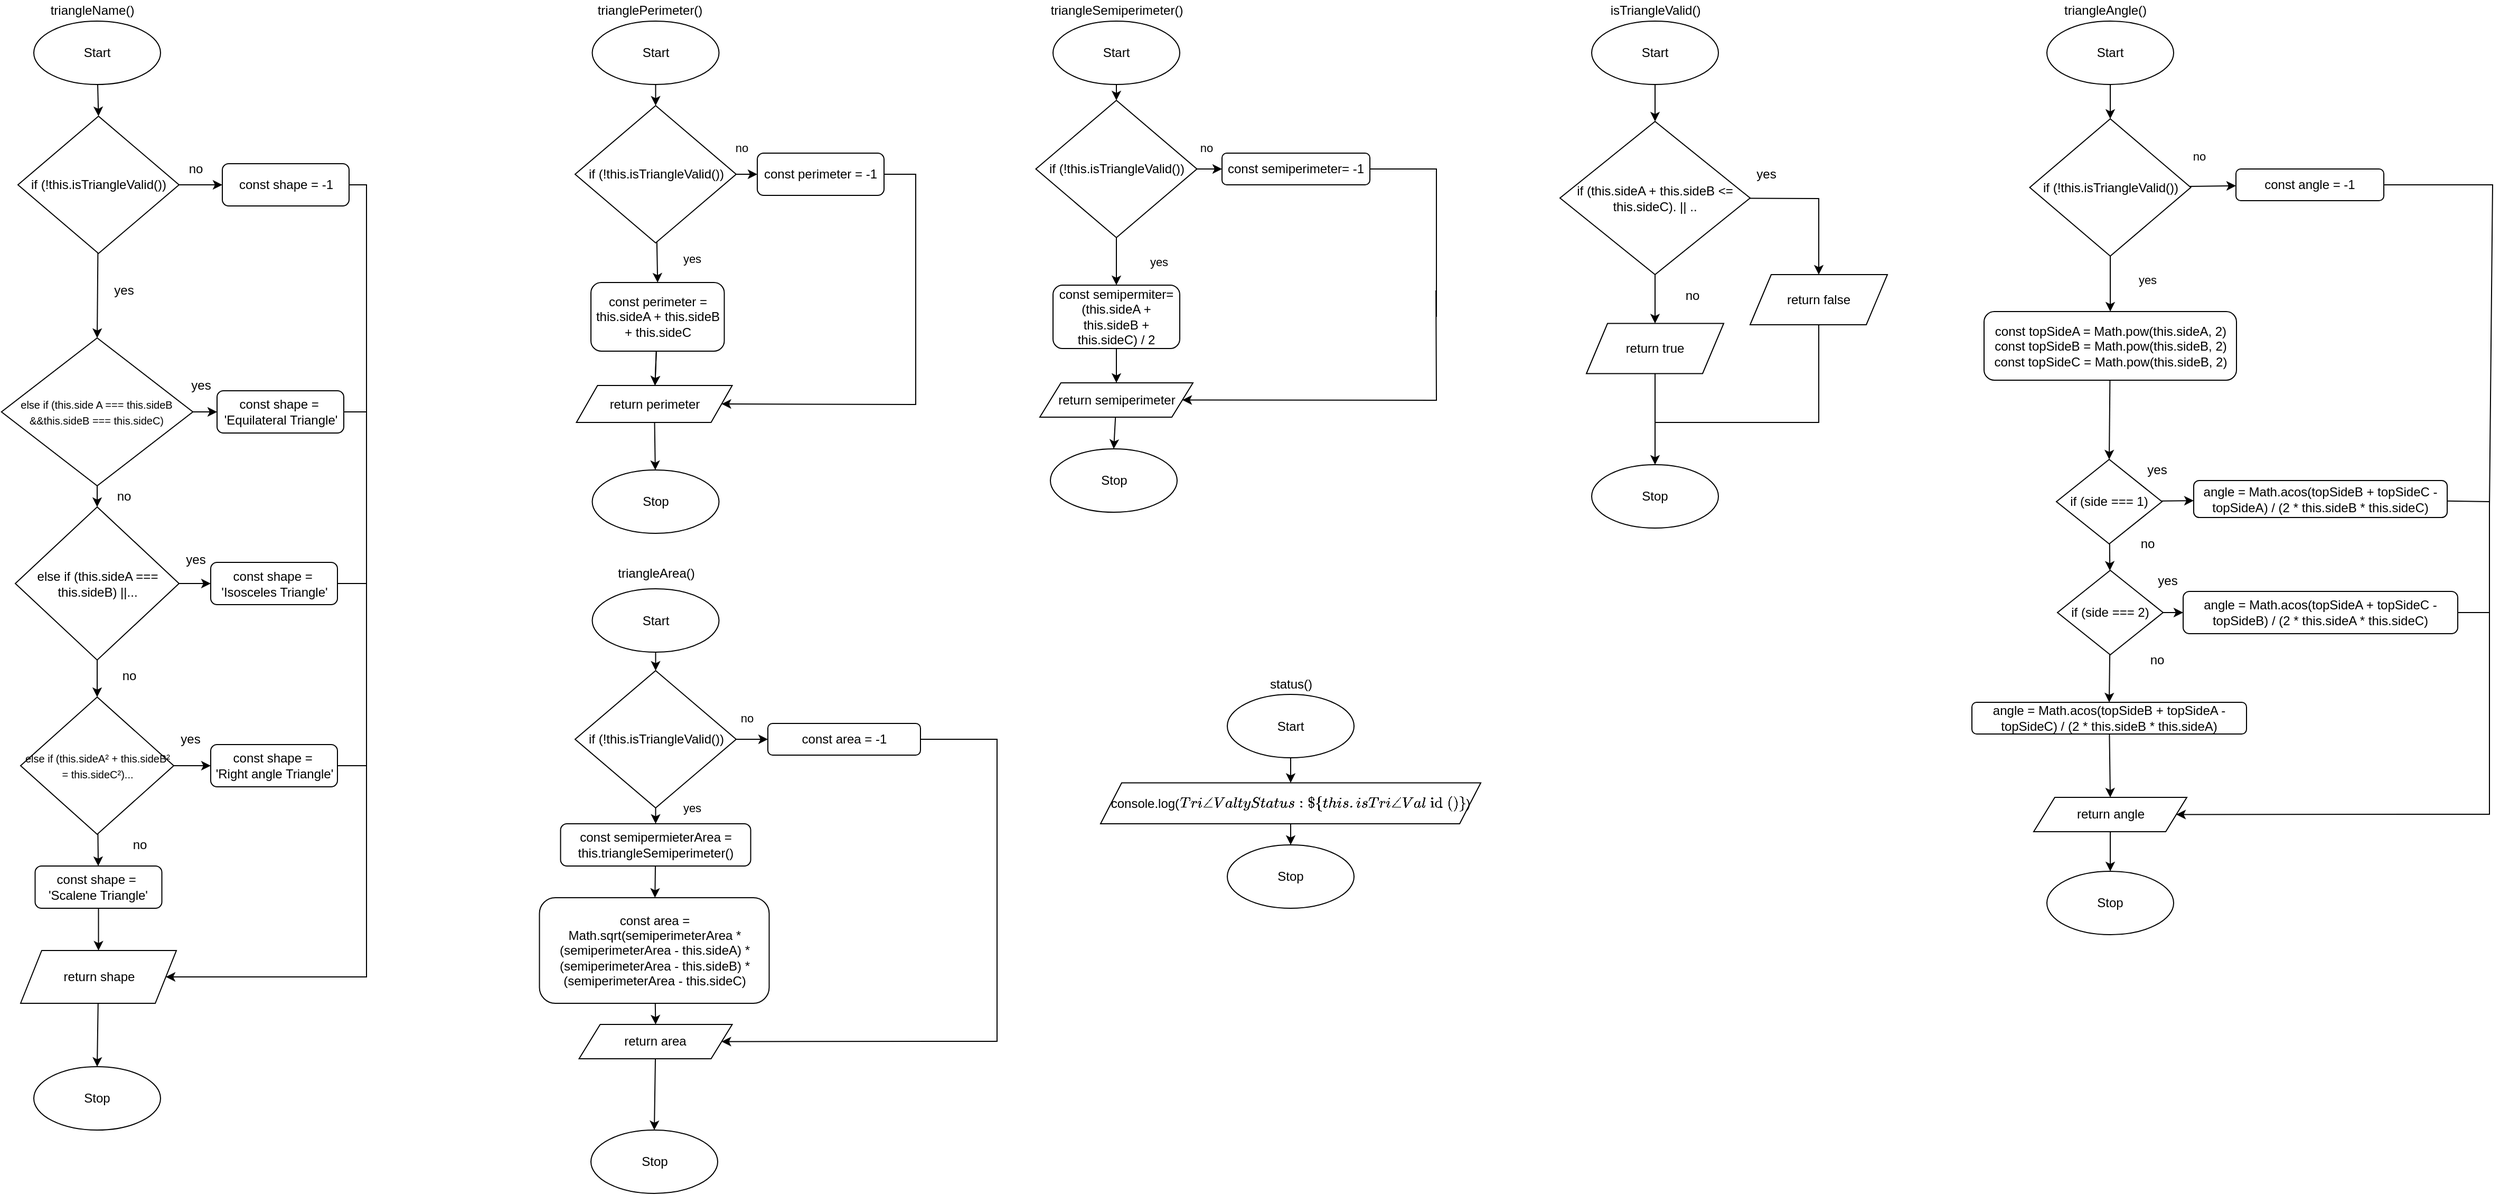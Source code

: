<mxfile>
    <diagram id="bVoswQC8T6PlKmy4Bn8u" name="Page-1">
        <mxGraphModel dx="1074" dy="1918" grid="1" gridSize="10" guides="1" tooltips="1" connect="1" arrows="1" fold="1" page="1" pageScale="1" pageWidth="827" pageHeight="1169" math="0" shadow="0">
            <root>
                <mxCell id="0"/>
                <mxCell id="1" parent="0"/>
                <mxCell id="290" style="edgeStyle=none;html=1;entryX=0.5;entryY=0;entryDx=0;entryDy=0;" parent="1" source="3" target="289" edge="1">
                    <mxGeometry relative="1" as="geometry"/>
                </mxCell>
                <mxCell id="3" value="Start" style="ellipse;whiteSpace=wrap;html=1;" parent="1" vertex="1">
                    <mxGeometry x="105" y="-80" width="120" height="60" as="geometry"/>
                </mxCell>
                <mxCell id="4" value="Stop" style="ellipse;whiteSpace=wrap;html=1;" parent="1" vertex="1">
                    <mxGeometry x="105" y="910" width="120" height="60" as="geometry"/>
                </mxCell>
                <mxCell id="127" value="triangleName()" style="text;html=1;align=center;verticalAlign=middle;resizable=0;points=[];autosize=1;strokeColor=none;fillColor=none;" parent="1" vertex="1">
                    <mxGeometry x="115" y="-100" width="90" height="20" as="geometry"/>
                </mxCell>
                <mxCell id="128" value="trianglePerimeter()" style="text;html=1;align=center;verticalAlign=middle;resizable=0;points=[];autosize=1;strokeColor=none;fillColor=none;" parent="1" vertex="1">
                    <mxGeometry x="632.5" y="-100" width="110" height="20" as="geometry"/>
                </mxCell>
                <mxCell id="129" value="triangleSemiperimeter()" style="text;html=1;align=center;verticalAlign=middle;resizable=0;points=[];autosize=1;strokeColor=none;fillColor=none;" parent="1" vertex="1">
                    <mxGeometry x="1060" y="-100" width="140" height="20" as="geometry"/>
                </mxCell>
                <mxCell id="130" value="triangleAngle()" style="text;html=1;align=center;verticalAlign=middle;resizable=0;points=[];autosize=1;strokeColor=none;fillColor=none;" parent="1" vertex="1">
                    <mxGeometry x="2021" y="-100" width="90" height="20" as="geometry"/>
                </mxCell>
                <mxCell id="133" value="status()" style="text;html=1;align=center;verticalAlign=middle;resizable=0;points=[];autosize=1;strokeColor=none;fillColor=none;" parent="1" vertex="1">
                    <mxGeometry x="1265" y="537.5" width="60" height="20" as="geometry"/>
                </mxCell>
                <mxCell id="140" value="" style="edgeStyle=none;html=1;" parent="1" source="134" target="136" edge="1">
                    <mxGeometry relative="1" as="geometry"/>
                </mxCell>
                <mxCell id="301" value="" style="edgeStyle=none;rounded=0;html=1;endArrow=classic;endFill=1;" parent="1" source="134" target="299" edge="1">
                    <mxGeometry relative="1" as="geometry"/>
                </mxCell>
                <mxCell id="134" value="&lt;font style=&quot;font-size: 10px&quot;&gt;else if (this.side A === this.sideB &amp;amp;&amp;amp;this.sideB === this.sideC)&lt;/font&gt;" style="rhombus;whiteSpace=wrap;html=1;" parent="1" vertex="1">
                    <mxGeometry x="74.38" y="220" width="181.25" height="140" as="geometry"/>
                </mxCell>
                <mxCell id="139" value="" style="edgeStyle=none;html=1;" parent="1" source="136" target="138" edge="1">
                    <mxGeometry relative="1" as="geometry"/>
                </mxCell>
                <mxCell id="304" style="edgeStyle=none;rounded=0;html=1;entryX=0;entryY=0.5;entryDx=0;entryDy=0;endArrow=classic;endFill=1;" parent="1" source="136" target="302" edge="1">
                    <mxGeometry relative="1" as="geometry"/>
                </mxCell>
                <mxCell id="136" value="else if (this.sideA === this.sideB) ||..." style="rhombus;whiteSpace=wrap;html=1;" parent="1" vertex="1">
                    <mxGeometry x="87.5" y="380" width="155" height="145" as="geometry"/>
                </mxCell>
                <mxCell id="312" style="edgeStyle=none;rounded=0;html=1;entryX=0;entryY=0.5;entryDx=0;entryDy=0;fontSize=11;endArrow=classic;endFill=1;" parent="1" source="138" target="310" edge="1">
                    <mxGeometry relative="1" as="geometry"/>
                </mxCell>
                <mxCell id="314" value="" style="edgeStyle=none;rounded=0;html=1;fontSize=11;endArrow=classic;endFill=1;" parent="1" source="138" target="313" edge="1">
                    <mxGeometry relative="1" as="geometry"/>
                </mxCell>
                <mxCell id="138" value="&lt;span&gt;&lt;font style=&quot;font-size: 10px&quot;&gt;else if (this.sideA² + this.sideB² = this.sideC²)...&lt;/font&gt;&lt;/span&gt;" style="rhombus;whiteSpace=wrap;html=1;" parent="1" vertex="1">
                    <mxGeometry x="92.5" y="560" width="145" height="130" as="geometry"/>
                </mxCell>
                <mxCell id="142" value="no" style="text;html=1;align=center;verticalAlign=middle;resizable=0;points=[];autosize=1;strokeColor=none;fillColor=none;" parent="1" vertex="1">
                    <mxGeometry x="175" y="360" width="30" height="20" as="geometry"/>
                </mxCell>
                <mxCell id="143" value="no" style="text;html=1;align=center;verticalAlign=middle;resizable=0;points=[];autosize=1;strokeColor=none;fillColor=none;" parent="1" vertex="1">
                    <mxGeometry x="180" y="530" width="30" height="20" as="geometry"/>
                </mxCell>
                <mxCell id="144" value="no" style="text;html=1;align=center;verticalAlign=middle;resizable=0;points=[];autosize=1;strokeColor=none;fillColor=none;" parent="1" vertex="1">
                    <mxGeometry x="190" y="690" width="30" height="20" as="geometry"/>
                </mxCell>
                <mxCell id="151" style="edgeStyle=none;html=1;entryX=0.5;entryY=0;entryDx=0;entryDy=0;" parent="1" source="146" target="4" edge="1">
                    <mxGeometry relative="1" as="geometry"/>
                </mxCell>
                <mxCell id="146" value="return shape" style="shape=parallelogram;perimeter=parallelogramPerimeter;whiteSpace=wrap;html=1;fixedSize=1;" parent="1" vertex="1">
                    <mxGeometry x="92.5" y="800" width="147.5" height="50" as="geometry"/>
                </mxCell>
                <mxCell id="152" value="yes" style="text;html=1;align=center;verticalAlign=middle;resizable=0;points=[];autosize=1;strokeColor=none;fillColor=none;" parent="1" vertex="1">
                    <mxGeometry x="247.5" y="255" width="30" height="20" as="geometry"/>
                </mxCell>
                <mxCell id="153" value="yes" style="text;html=1;align=center;verticalAlign=middle;resizable=0;points=[];autosize=1;strokeColor=none;fillColor=none;" parent="1" vertex="1">
                    <mxGeometry x="242.5" y="420" width="30" height="20" as="geometry"/>
                </mxCell>
                <mxCell id="154" value="yes" style="text;html=1;align=center;verticalAlign=middle;resizable=0;points=[];autosize=1;strokeColor=none;fillColor=none;" parent="1" vertex="1">
                    <mxGeometry x="237.5" y="590" width="30" height="20" as="geometry"/>
                </mxCell>
                <mxCell id="319" value="" style="edgeStyle=none;rounded=0;html=1;fontSize=11;endArrow=classic;endFill=1;" parent="1" source="167" target="318" edge="1">
                    <mxGeometry relative="1" as="geometry"/>
                </mxCell>
                <mxCell id="167" value="Start" style="ellipse;whiteSpace=wrap;html=1;" parent="1" vertex="1">
                    <mxGeometry x="633.75" y="-80" width="120" height="60" as="geometry"/>
                </mxCell>
                <mxCell id="168" value="Stop" style="ellipse;whiteSpace=wrap;html=1;" parent="1" vertex="1">
                    <mxGeometry x="633.75" y="345" width="120" height="60" as="geometry"/>
                </mxCell>
                <mxCell id="331" style="edgeStyle=none;rounded=0;html=1;entryX=0.5;entryY=0;entryDx=0;entryDy=0;fontSize=11;endArrow=classic;endFill=1;" parent="1" source="178" target="330" edge="1">
                    <mxGeometry relative="1" as="geometry"/>
                </mxCell>
                <mxCell id="178" value="Start" style="ellipse;whiteSpace=wrap;html=1;" parent="1" vertex="1">
                    <mxGeometry x="1070" y="-80" width="120" height="60" as="geometry"/>
                </mxCell>
                <mxCell id="248" value="" style="edgeStyle=none;html=1;" parent="1" source="179" target="247" edge="1">
                    <mxGeometry relative="1" as="geometry"/>
                </mxCell>
                <mxCell id="323" value="" style="edgeStyle=none;rounded=0;html=1;fontSize=11;endArrow=classic;endFill=1;" parent="1" source="179" target="247" edge="1">
                    <mxGeometry relative="1" as="geometry"/>
                </mxCell>
                <mxCell id="179" value="const perimeter = this.sideA + this.sideB + this.sideC" style="rounded=1;whiteSpace=wrap;html=1;" parent="1" vertex="1">
                    <mxGeometry x="632.5" y="167.5" width="126.25" height="65" as="geometry"/>
                </mxCell>
                <mxCell id="251" style="edgeStyle=none;html=1;entryX=0.5;entryY=0;entryDx=0;entryDy=0;" parent="1" source="181" target="250" edge="1">
                    <mxGeometry relative="1" as="geometry"/>
                </mxCell>
                <mxCell id="181" value="const semipermiter= (this.sideA + this.sideB + this.sideC) / 2" style="rounded=1;whiteSpace=wrap;html=1;" parent="1" vertex="1">
                    <mxGeometry x="1070" y="170" width="120" height="60" as="geometry"/>
                </mxCell>
                <mxCell id="188" value="Stop" style="ellipse;whiteSpace=wrap;html=1;" parent="1" vertex="1">
                    <mxGeometry x="1067.5" y="325" width="120" height="60" as="geometry"/>
                </mxCell>
                <mxCell id="190" value="triangleArea()" style="text;html=1;align=center;verticalAlign=middle;resizable=0;points=[];autosize=1;strokeColor=none;fillColor=none;" parent="1" vertex="1">
                    <mxGeometry x="648.75" y="432.5" width="90" height="20" as="geometry"/>
                </mxCell>
                <mxCell id="343" style="edgeStyle=none;rounded=0;html=1;entryX=0.5;entryY=0;entryDx=0;entryDy=0;fontSize=11;endArrow=classic;endFill=1;" parent="1" source="192" target="342" edge="1">
                    <mxGeometry relative="1" as="geometry"/>
                </mxCell>
                <mxCell id="192" value="Start" style="ellipse;whiteSpace=wrap;html=1;" parent="1" vertex="1">
                    <mxGeometry x="633.75" y="457.5" width="120" height="60" as="geometry"/>
                </mxCell>
                <mxCell id="193" style="edgeStyle=none;rounded=0;html=1;entryX=0.5;entryY=0;entryDx=0;entryDy=0;endArrow=classic;endFill=1;startArrow=none;" parent="1" source="253" target="195" edge="1">
                    <mxGeometry relative="1" as="geometry"/>
                </mxCell>
                <mxCell id="256" style="edgeStyle=none;html=1;entryX=0.5;entryY=0;entryDx=0;entryDy=0;" parent="1" source="194" target="253" edge="1">
                    <mxGeometry relative="1" as="geometry"/>
                </mxCell>
                <mxCell id="194" value="const area = Math.sqrt(semiperimeterArea *(semiperimeterArea - this.sideA) * (semiperimeterArea - this.sideB) * (semiperimeterArea - this.sideC)" style="rounded=1;whiteSpace=wrap;html=1;" parent="1" vertex="1">
                    <mxGeometry x="583.75" y="750" width="217.5" height="100" as="geometry"/>
                </mxCell>
                <mxCell id="195" value="Stop" style="ellipse;whiteSpace=wrap;html=1;" parent="1" vertex="1">
                    <mxGeometry x="632.5" y="970" width="120" height="60" as="geometry"/>
                </mxCell>
                <mxCell id="258" style="edgeStyle=none;html=1;entryX=0.5;entryY=0;entryDx=0;entryDy=0;" parent="1" source="196" target="257" edge="1">
                    <mxGeometry relative="1" as="geometry"/>
                </mxCell>
                <mxCell id="196" value="const topSideA = Math.pow(this.sideA, 2)&lt;br&gt;const topSideB = Math.pow(this.sideB, 2)&lt;br&gt;const topSideC = Math.pow(this.sideB, 2)" style="rounded=1;whiteSpace=wrap;html=1;" parent="1" vertex="1">
                    <mxGeometry x="1951.5" y="195" width="239" height="65" as="geometry"/>
                </mxCell>
                <mxCell id="358" style="edgeStyle=none;rounded=0;html=1;entryX=0.5;entryY=0;entryDx=0;entryDy=0;fontSize=11;endArrow=classic;endFill=1;" parent="1" source="198" target="357" edge="1">
                    <mxGeometry relative="1" as="geometry"/>
                </mxCell>
                <mxCell id="198" value="Start" style="ellipse;whiteSpace=wrap;html=1;" parent="1" vertex="1">
                    <mxGeometry x="2011" y="-80" width="120" height="60" as="geometry"/>
                </mxCell>
                <mxCell id="200" value="Stop" style="ellipse;whiteSpace=wrap;html=1;" parent="1" vertex="1">
                    <mxGeometry x="2011" y="725" width="120" height="60" as="geometry"/>
                </mxCell>
                <mxCell id="286" style="edgeStyle=none;html=1;entryX=0.5;entryY=0;entryDx=0;entryDy=0;" parent="1" source="207" target="281" edge="1">
                    <mxGeometry relative="1" as="geometry"/>
                </mxCell>
                <mxCell id="207" value="angle = Math.acos(topSideB + topSideA - topSideC) / (2 * this.sideB * this.sideA)" style="rounded=1;whiteSpace=wrap;html=1;" parent="1" vertex="1">
                    <mxGeometry x="1940" y="565" width="260" height="30" as="geometry"/>
                </mxCell>
                <mxCell id="222" style="edgeStyle=none;rounded=0;html=1;entryX=0.5;entryY=0;entryDx=0;entryDy=0;fontFamily=Helvetica;fontSize=12;endArrow=classic;endFill=1;" parent="1" source="213" target="221" edge="1">
                    <mxGeometry relative="1" as="geometry"/>
                </mxCell>
                <mxCell id="213" value="Start" style="ellipse;whiteSpace=wrap;html=1;" parent="1" vertex="1">
                    <mxGeometry x="1235" y="557.5" width="120" height="60" as="geometry"/>
                </mxCell>
                <mxCell id="216" value="Stop" style="ellipse;whiteSpace=wrap;html=1;" parent="1" vertex="1">
                    <mxGeometry x="1235" y="700" width="120" height="60" as="geometry"/>
                </mxCell>
                <mxCell id="224" style="edgeStyle=none;rounded=0;html=1;entryX=0.5;entryY=0;entryDx=0;entryDy=0;fontFamily=Helvetica;fontSize=12;endArrow=classic;endFill=1;" parent="1" source="221" target="216" edge="1">
                    <mxGeometry relative="1" as="geometry"/>
                </mxCell>
                <mxCell id="221" value="console.log(`Triangle Validity Status: ${this.isTriangleValid()}`)&lt;br&gt;" style="shape=parallelogram;perimeter=parallelogramPerimeter;whiteSpace=wrap;html=1;fixedSize=1;fontFamily=Helvetica;fontSize=12;" parent="1" vertex="1">
                    <mxGeometry x="1115" y="641.25" width="360" height="38.75" as="geometry"/>
                </mxCell>
                <mxCell id="226" value="isTriangleValid()" style="text;html=1;align=center;verticalAlign=middle;resizable=0;points=[];autosize=1;strokeColor=none;fillColor=none;" parent="1" vertex="1">
                    <mxGeometry x="1590" y="-100" width="100" height="20" as="geometry"/>
                </mxCell>
                <mxCell id="233" style="edgeStyle=none;html=1;entryX=0.5;entryY=0;entryDx=0;entryDy=0;" parent="1" source="228" target="232" edge="1">
                    <mxGeometry relative="1" as="geometry"/>
                </mxCell>
                <mxCell id="228" value="Start" style="ellipse;whiteSpace=wrap;html=1;" parent="1" vertex="1">
                    <mxGeometry x="1580" y="-80" width="120" height="60" as="geometry"/>
                </mxCell>
                <mxCell id="229" value="Stop" style="ellipse;whiteSpace=wrap;html=1;" parent="1" vertex="1">
                    <mxGeometry x="1580" y="340" width="120" height="60" as="geometry"/>
                </mxCell>
                <mxCell id="236" style="edgeStyle=none;html=1;entryX=0.5;entryY=0;entryDx=0;entryDy=0;rounded=0;" parent="1" source="232" target="239" edge="1">
                    <mxGeometry relative="1" as="geometry">
                        <mxPoint x="1875" y="147.5" as="targetPoint"/>
                        <Array as="points">
                            <mxPoint x="1795" y="88"/>
                        </Array>
                    </mxGeometry>
                </mxCell>
                <mxCell id="242" style="edgeStyle=none;rounded=0;html=1;entryX=0.5;entryY=0;entryDx=0;entryDy=0;endArrow=classic;endFill=1;" parent="1" source="232" target="241" edge="1">
                    <mxGeometry relative="1" as="geometry"/>
                </mxCell>
                <mxCell id="232" value="if (this.sideA + this.sideB &amp;lt;= this.sideC). || .." style="rhombus;whiteSpace=wrap;html=1;" parent="1" vertex="1">
                    <mxGeometry x="1550" y="15" width="180" height="145" as="geometry"/>
                </mxCell>
                <mxCell id="240" style="edgeStyle=none;rounded=0;html=1;endArrow=none;endFill=0;exitX=0.5;exitY=1;exitDx=0;exitDy=0;" parent="1" source="239" edge="1">
                    <mxGeometry relative="1" as="geometry">
                        <mxPoint x="1640" y="300" as="targetPoint"/>
                        <mxPoint x="1879" y="207.5" as="sourcePoint"/>
                        <Array as="points">
                            <mxPoint x="1795" y="300"/>
                        </Array>
                    </mxGeometry>
                </mxCell>
                <mxCell id="239" value="return false" style="shape=parallelogram;perimeter=parallelogramPerimeter;whiteSpace=wrap;html=1;fixedSize=1;fontFamily=Helvetica;fontSize=12;" parent="1" vertex="1">
                    <mxGeometry x="1730" y="160" width="130" height="47.5" as="geometry"/>
                </mxCell>
                <mxCell id="244" style="edgeStyle=none;rounded=0;html=1;entryX=0.5;entryY=0;entryDx=0;entryDy=0;endArrow=classic;endFill=1;" parent="1" source="241" target="229" edge="1">
                    <mxGeometry relative="1" as="geometry"/>
                </mxCell>
                <mxCell id="241" value="return true" style="shape=parallelogram;perimeter=parallelogramPerimeter;whiteSpace=wrap;html=1;fixedSize=1;fontFamily=Helvetica;fontSize=12;" parent="1" vertex="1">
                    <mxGeometry x="1575" y="206.25" width="130" height="47.5" as="geometry"/>
                </mxCell>
                <mxCell id="245" value="yes" style="text;html=1;align=center;verticalAlign=middle;resizable=0;points=[];autosize=1;strokeColor=none;fillColor=none;" parent="1" vertex="1">
                    <mxGeometry x="1730" y="55" width="30" height="20" as="geometry"/>
                </mxCell>
                <mxCell id="246" value="no" style="text;html=1;align=center;verticalAlign=middle;resizable=0;points=[];autosize=1;strokeColor=none;fillColor=none;" parent="1" vertex="1">
                    <mxGeometry x="1660" y="170" width="30" height="20" as="geometry"/>
                </mxCell>
                <mxCell id="249" value="" style="edgeStyle=none;html=1;" parent="1" source="247" target="168" edge="1">
                    <mxGeometry relative="1" as="geometry"/>
                </mxCell>
                <mxCell id="247" value="return perimeter" style="shape=parallelogram;perimeter=parallelogramPerimeter;whiteSpace=wrap;html=1;fixedSize=1;" parent="1" vertex="1">
                    <mxGeometry x="618.75" y="265" width="147.5" height="35" as="geometry"/>
                </mxCell>
                <mxCell id="252" style="edgeStyle=none;html=1;entryX=0.5;entryY=0;entryDx=0;entryDy=0;" parent="1" source="250" target="188" edge="1">
                    <mxGeometry relative="1" as="geometry"/>
                </mxCell>
                <mxCell id="250" value="return semiperimeter" style="shape=parallelogram;perimeter=parallelogramPerimeter;whiteSpace=wrap;html=1;fixedSize=1;" parent="1" vertex="1">
                    <mxGeometry x="1057.5" y="262.5" width="145" height="32.5" as="geometry"/>
                </mxCell>
                <mxCell id="253" value="return area" style="shape=parallelogram;perimeter=parallelogramPerimeter;whiteSpace=wrap;html=1;fixedSize=1;" parent="1" vertex="1">
                    <mxGeometry x="621.25" y="870" width="145" height="32.5" as="geometry"/>
                </mxCell>
                <mxCell id="267" value="" style="edgeStyle=none;rounded=0;html=1;endArrow=classic;endFill=1;" parent="1" source="257" target="266" edge="1">
                    <mxGeometry relative="1" as="geometry"/>
                </mxCell>
                <mxCell id="269" value="" style="edgeStyle=none;rounded=0;html=1;endArrow=classic;endFill=1;" parent="1" source="257" target="261" edge="1">
                    <mxGeometry relative="1" as="geometry"/>
                </mxCell>
                <mxCell id="257" value="if (side === 1)" style="rhombus;whiteSpace=wrap;html=1;" parent="1" vertex="1">
                    <mxGeometry x="2020" y="335" width="100" height="80" as="geometry"/>
                </mxCell>
                <mxCell id="276" style="edgeStyle=none;rounded=0;html=1;endArrow=none;endFill=0;" parent="1" source="261" edge="1">
                    <mxGeometry relative="1" as="geometry">
                        <mxPoint x="2430" y="485" as="targetPoint"/>
                        <Array as="points">
                            <mxPoint x="2430" y="375"/>
                        </Array>
                    </mxGeometry>
                </mxCell>
                <mxCell id="261" value="angle = Math.acos(topSideB + topSideC - topSideA) / (2 * this.sideB * this.sideC)" style="rounded=1;whiteSpace=wrap;html=1;" parent="1" vertex="1">
                    <mxGeometry x="2150" y="355" width="240" height="35" as="geometry"/>
                </mxCell>
                <mxCell id="272" style="edgeStyle=none;rounded=0;html=1;entryX=0;entryY=0.5;entryDx=0;entryDy=0;endArrow=classic;endFill=1;" parent="1" source="266" target="271" edge="1">
                    <mxGeometry relative="1" as="geometry"/>
                </mxCell>
                <mxCell id="285" style="edgeStyle=none;html=1;entryX=0.5;entryY=0;entryDx=0;entryDy=0;" parent="1" source="266" target="207" edge="1">
                    <mxGeometry relative="1" as="geometry"/>
                </mxCell>
                <mxCell id="266" value="if (side === 2)" style="rhombus;whiteSpace=wrap;html=1;" parent="1" vertex="1">
                    <mxGeometry x="2021" y="440" width="100" height="80" as="geometry"/>
                </mxCell>
                <mxCell id="275" style="edgeStyle=none;rounded=0;html=1;entryX=1;entryY=0.5;entryDx=0;entryDy=0;endArrow=classic;endFill=1;exitX=1;exitY=0.5;exitDx=0;exitDy=0;" parent="1" source="271" target="281" edge="1">
                    <mxGeometry relative="1" as="geometry">
                        <Array as="points">
                            <mxPoint x="2430" y="480"/>
                            <mxPoint x="2430" y="671"/>
                        </Array>
                    </mxGeometry>
                </mxCell>
                <mxCell id="271" value="angle = Math.acos(topSideA + topSideC - topSideB) / (2 * this.sideA * this.sideC)" style="rounded=1;whiteSpace=wrap;html=1;" parent="1" vertex="1">
                    <mxGeometry x="2140" y="460" width="260" height="40" as="geometry"/>
                </mxCell>
                <mxCell id="277" value="no" style="text;html=1;align=center;verticalAlign=middle;resizable=0;points=[];autosize=1;strokeColor=none;fillColor=none;" parent="1" vertex="1">
                    <mxGeometry x="2091" y="405" width="30" height="20" as="geometry"/>
                </mxCell>
                <mxCell id="278" value="yes" style="text;html=1;align=center;verticalAlign=middle;resizable=0;points=[];autosize=1;strokeColor=none;fillColor=none;" parent="1" vertex="1">
                    <mxGeometry x="2100" y="335" width="30" height="20" as="geometry"/>
                </mxCell>
                <mxCell id="279" value="no" style="text;html=1;align=center;verticalAlign=middle;resizable=0;points=[];autosize=1;strokeColor=none;fillColor=none;" parent="1" vertex="1">
                    <mxGeometry x="2100" y="515" width="30" height="20" as="geometry"/>
                </mxCell>
                <mxCell id="283" value="" style="edgeStyle=none;rounded=0;html=1;endArrow=classic;endFill=1;" parent="1" source="281" target="200" edge="1">
                    <mxGeometry relative="1" as="geometry"/>
                </mxCell>
                <mxCell id="281" value="return angle" style="shape=parallelogram;perimeter=parallelogramPerimeter;whiteSpace=wrap;html=1;fixedSize=1;" parent="1" vertex="1">
                    <mxGeometry x="1998.5" y="655" width="145" height="32.5" as="geometry"/>
                </mxCell>
                <mxCell id="291" style="edgeStyle=none;html=1;entryX=0.5;entryY=0;entryDx=0;entryDy=0;" parent="1" source="289" target="134" edge="1">
                    <mxGeometry relative="1" as="geometry"/>
                </mxCell>
                <mxCell id="294" value="" style="edgeStyle=none;html=1;" parent="1" source="289" target="293" edge="1">
                    <mxGeometry relative="1" as="geometry"/>
                </mxCell>
                <mxCell id="289" value="if (!this.isTriangleValid())" style="rhombus;whiteSpace=wrap;html=1;" parent="1" vertex="1">
                    <mxGeometry x="90" y="10" width="152.5" height="130" as="geometry"/>
                </mxCell>
                <mxCell id="292" value="yes" style="text;html=1;align=center;verticalAlign=middle;resizable=0;points=[];autosize=1;strokeColor=none;fillColor=none;" parent="1" vertex="1">
                    <mxGeometry x="175" y="165" width="30" height="20" as="geometry"/>
                </mxCell>
                <mxCell id="377" style="edgeStyle=none;rounded=0;html=1;endArrow=none;endFill=0;" parent="1" source="293" edge="1">
                    <mxGeometry relative="1" as="geometry">
                        <mxPoint x="420" y="630" as="targetPoint"/>
                        <Array as="points">
                            <mxPoint x="420" y="75"/>
                        </Array>
                    </mxGeometry>
                </mxCell>
                <mxCell id="293" value="const shape = -1" style="rounded=1;whiteSpace=wrap;html=1;" parent="1" vertex="1">
                    <mxGeometry x="283.5" y="55" width="120" height="40" as="geometry"/>
                </mxCell>
                <mxCell id="378" style="edgeStyle=none;rounded=0;html=1;endArrow=none;endFill=0;" parent="1" source="299" edge="1">
                    <mxGeometry relative="1" as="geometry">
                        <mxPoint x="420" y="290" as="targetPoint"/>
                    </mxGeometry>
                </mxCell>
                <mxCell id="299" value="const shape =&amp;nbsp;&lt;br&gt;'Equilateral Triangle'" style="rounded=1;whiteSpace=wrap;html=1;" parent="1" vertex="1">
                    <mxGeometry x="278.5" y="270" width="120" height="40" as="geometry"/>
                </mxCell>
                <mxCell id="379" style="edgeStyle=none;rounded=0;html=1;endArrow=none;endFill=0;" parent="1" source="302" edge="1">
                    <mxGeometry relative="1" as="geometry">
                        <mxPoint x="420" y="452.5" as="targetPoint"/>
                    </mxGeometry>
                </mxCell>
                <mxCell id="302" value="const shape =&amp;nbsp;&lt;br&gt;'Isosceles Triangle'" style="rounded=1;whiteSpace=wrap;html=1;" parent="1" vertex="1">
                    <mxGeometry x="272.5" y="432.5" width="120" height="40" as="geometry"/>
                </mxCell>
                <mxCell id="373" style="edgeStyle=none;html=1;entryX=1;entryY=0.5;entryDx=0;entryDy=0;endArrow=classic;endFill=1;rounded=0;" parent="1" source="310" target="146" edge="1">
                    <mxGeometry relative="1" as="geometry">
                        <Array as="points">
                            <mxPoint x="420" y="625"/>
                            <mxPoint x="420" y="825"/>
                        </Array>
                    </mxGeometry>
                </mxCell>
                <mxCell id="310" value="const shape =&amp;nbsp;&lt;br&gt;'Right angle Triangle'" style="rounded=1;whiteSpace=wrap;html=1;" parent="1" vertex="1">
                    <mxGeometry x="272.5" y="605" width="120" height="40" as="geometry"/>
                </mxCell>
                <mxCell id="315" value="" style="edgeStyle=none;rounded=0;html=1;fontSize=11;endArrow=classic;endFill=1;" parent="1" source="313" target="146" edge="1">
                    <mxGeometry relative="1" as="geometry"/>
                </mxCell>
                <mxCell id="313" value="const shape =&amp;nbsp;&lt;br&gt;'Scalene Triangle'" style="rounded=1;whiteSpace=wrap;html=1;" parent="1" vertex="1">
                    <mxGeometry x="106.25" y="720" width="120" height="40" as="geometry"/>
                </mxCell>
                <mxCell id="316" value="no" style="text;html=1;align=center;verticalAlign=middle;resizable=0;points=[];autosize=1;strokeColor=none;fillColor=none;" parent="1" vertex="1">
                    <mxGeometry x="242.5" y="50" width="30" height="20" as="geometry"/>
                </mxCell>
                <mxCell id="322" style="edgeStyle=none;rounded=0;html=1;entryX=0;entryY=0.5;entryDx=0;entryDy=0;fontSize=11;endArrow=classic;endFill=1;" parent="1" source="318" target="321" edge="1">
                    <mxGeometry relative="1" as="geometry"/>
                </mxCell>
                <mxCell id="329" style="edgeStyle=none;rounded=0;html=1;entryX=0.5;entryY=0;entryDx=0;entryDy=0;fontSize=11;endArrow=classic;endFill=1;" parent="1" source="318" target="179" edge="1">
                    <mxGeometry relative="1" as="geometry"/>
                </mxCell>
                <mxCell id="318" value="if (!this.isTriangleValid())" style="rhombus;whiteSpace=wrap;html=1;" parent="1" vertex="1">
                    <mxGeometry x="617.5" width="152.5" height="130" as="geometry"/>
                </mxCell>
                <mxCell id="371" style="edgeStyle=none;html=1;endArrow=none;endFill=0;rounded=0;" parent="1" source="321" edge="1">
                    <mxGeometry relative="1" as="geometry">
                        <mxPoint x="940" y="180" as="targetPoint"/>
                        <Array as="points">
                            <mxPoint x="940" y="65"/>
                        </Array>
                    </mxGeometry>
                </mxCell>
                <mxCell id="321" value="const perimeter = -1" style="rounded=1;whiteSpace=wrap;html=1;" parent="1" vertex="1">
                    <mxGeometry x="790" y="45" width="120" height="40" as="geometry"/>
                </mxCell>
                <mxCell id="326" style="edgeStyle=none;rounded=0;html=1;fontSize=11;endArrow=classic;endFill=1;entryX=1;entryY=0.5;entryDx=0;entryDy=0;" parent="1" target="247" edge="1">
                    <mxGeometry relative="1" as="geometry">
                        <mxPoint x="693" y="320" as="targetPoint"/>
                        <Array as="points">
                            <mxPoint x="940" y="283"/>
                        </Array>
                        <mxPoint x="940" y="180" as="sourcePoint"/>
                    </mxGeometry>
                </mxCell>
                <mxCell id="327" value="no" style="text;html=1;align=center;verticalAlign=middle;resizable=0;points=[];autosize=1;strokeColor=none;fillColor=none;fontSize=11;" parent="1" vertex="1">
                    <mxGeometry x="760" y="30" width="30" height="20" as="geometry"/>
                </mxCell>
                <mxCell id="328" value="yes" style="text;html=1;align=center;verticalAlign=middle;resizable=0;points=[];autosize=1;strokeColor=none;fillColor=none;fontSize=11;" parent="1" vertex="1">
                    <mxGeometry x="712.5" y="135" width="30" height="20" as="geometry"/>
                </mxCell>
                <mxCell id="333" style="edgeStyle=none;rounded=0;html=1;entryX=0.5;entryY=0;entryDx=0;entryDy=0;fontSize=11;endArrow=classic;endFill=1;" parent="1" source="330" target="181" edge="1">
                    <mxGeometry relative="1" as="geometry"/>
                </mxCell>
                <mxCell id="335" style="edgeStyle=none;rounded=0;html=1;entryX=0;entryY=0.5;entryDx=0;entryDy=0;fontSize=11;endArrow=classic;endFill=1;" parent="1" source="330" target="334" edge="1">
                    <mxGeometry relative="1" as="geometry"/>
                </mxCell>
                <mxCell id="330" value="if (!this.isTriangleValid())" style="rhombus;whiteSpace=wrap;html=1;" parent="1" vertex="1">
                    <mxGeometry x="1053.75" y="-5" width="152.5" height="130" as="geometry"/>
                </mxCell>
                <mxCell id="337" style="edgeStyle=none;rounded=0;html=1;fontSize=11;endArrow=none;endFill=0;" parent="1" source="334" edge="1">
                    <mxGeometry relative="1" as="geometry">
                        <Array as="points">
                            <mxPoint x="1433" y="60"/>
                        </Array>
                        <mxPoint x="1433" y="200" as="targetPoint"/>
                    </mxGeometry>
                </mxCell>
                <mxCell id="334" value="const semiperimeter= -1" style="rounded=1;whiteSpace=wrap;html=1;" parent="1" vertex="1">
                    <mxGeometry x="1230" y="45" width="140" height="30" as="geometry"/>
                </mxCell>
                <mxCell id="338" style="edgeStyle=none;rounded=0;html=1;fontSize=11;endArrow=classic;endFill=1;entryX=1;entryY=0.5;entryDx=0;entryDy=0;" parent="1" target="250" edge="1">
                    <mxGeometry relative="1" as="geometry">
                        <mxPoint x="1130" y="310" as="targetPoint"/>
                        <Array as="points">
                            <mxPoint x="1433" y="279"/>
                        </Array>
                        <mxPoint x="1432.568" y="175" as="sourcePoint"/>
                    </mxGeometry>
                </mxCell>
                <mxCell id="339" value="no" style="text;html=1;align=center;verticalAlign=middle;resizable=0;points=[];autosize=1;strokeColor=none;fillColor=none;fontSize=11;" parent="1" vertex="1">
                    <mxGeometry x="1200" y="30" width="30" height="20" as="geometry"/>
                </mxCell>
                <mxCell id="340" value="yes" style="text;html=1;align=center;verticalAlign=middle;resizable=0;points=[];autosize=1;strokeColor=none;fillColor=none;fontSize=11;" parent="1" vertex="1">
                    <mxGeometry x="1155" y="137.5" width="30" height="20" as="geometry"/>
                </mxCell>
                <mxCell id="345" style="edgeStyle=none;rounded=0;html=1;entryX=0;entryY=0.5;entryDx=0;entryDy=0;fontSize=11;endArrow=classic;endFill=1;" parent="1" source="342" target="344" edge="1">
                    <mxGeometry relative="1" as="geometry"/>
                </mxCell>
                <mxCell id="351" value="" style="edgeStyle=none;rounded=0;html=1;fontSize=11;endArrow=classic;endFill=1;" parent="1" source="342" target="350" edge="1">
                    <mxGeometry relative="1" as="geometry"/>
                </mxCell>
                <mxCell id="342" value="if (!this.isTriangleValid())" style="rhombus;whiteSpace=wrap;html=1;" parent="1" vertex="1">
                    <mxGeometry x="617.5" y="535" width="152.5" height="130" as="geometry"/>
                </mxCell>
                <mxCell id="381" style="edgeStyle=none;rounded=0;html=1;endArrow=none;endFill=0;" parent="1" edge="1">
                    <mxGeometry relative="1" as="geometry">
                        <mxPoint x="1017" y="680" as="targetPoint"/>
                        <mxPoint x="941.5" y="600" as="sourcePoint"/>
                        <Array as="points">
                            <mxPoint x="1017" y="600"/>
                        </Array>
                    </mxGeometry>
                </mxCell>
                <mxCell id="344" value="const area = -1" style="rounded=1;whiteSpace=wrap;html=1;" parent="1" vertex="1">
                    <mxGeometry x="800" y="585" width="144.5" height="30" as="geometry"/>
                </mxCell>
                <mxCell id="348" style="edgeStyle=none;rounded=0;html=1;fontSize=11;endArrow=classic;endFill=1;entryX=1;entryY=0.5;entryDx=0;entryDy=0;" parent="1" target="253" edge="1">
                    <mxGeometry relative="1" as="geometry">
                        <mxPoint x="692" y="930" as="targetPoint"/>
                        <Array as="points">
                            <mxPoint x="1017" y="886"/>
                        </Array>
                        <mxPoint x="1017" y="677.5" as="sourcePoint"/>
                    </mxGeometry>
                </mxCell>
                <mxCell id="349" value="no" style="text;html=1;align=center;verticalAlign=middle;resizable=0;points=[];autosize=1;strokeColor=none;fillColor=none;fontSize=11;" parent="1" vertex="1">
                    <mxGeometry x="765" y="570" width="30" height="20" as="geometry"/>
                </mxCell>
                <mxCell id="353" value="" style="edgeStyle=none;rounded=0;html=1;fontSize=11;endArrow=classic;endFill=1;" parent="1" source="350" target="194" edge="1">
                    <mxGeometry relative="1" as="geometry"/>
                </mxCell>
                <mxCell id="350" value="const semipermieterArea = this.triangleSemiperimeter()" style="rounded=1;whiteSpace=wrap;html=1;" parent="1" vertex="1">
                    <mxGeometry x="603.75" y="680" width="180" height="40" as="geometry"/>
                </mxCell>
                <mxCell id="364" value="" style="edgeStyle=none;rounded=0;html=1;fontSize=11;endArrow=classic;endFill=1;" parent="1" source="357" target="362" edge="1">
                    <mxGeometry relative="1" as="geometry"/>
                </mxCell>
                <mxCell id="369" value="" style="edgeStyle=none;rounded=0;html=1;fontSize=11;endArrow=classic;endFill=1;" parent="1" source="357" target="196" edge="1">
                    <mxGeometry relative="1" as="geometry"/>
                </mxCell>
                <mxCell id="357" value="if (!this.isTriangleValid())" style="rhombus;whiteSpace=wrap;html=1;" parent="1" vertex="1">
                    <mxGeometry x="1994.75" y="12.5" width="152.5" height="130" as="geometry"/>
                </mxCell>
                <mxCell id="360" value="no" style="text;html=1;align=center;verticalAlign=middle;resizable=0;points=[];autosize=1;strokeColor=none;fillColor=none;fontSize=11;" parent="1" vertex="1">
                    <mxGeometry x="2140" y="37.5" width="30" height="20" as="geometry"/>
                </mxCell>
                <mxCell id="361" value="yes" style="text;html=1;align=center;verticalAlign=middle;resizable=0;points=[];autosize=1;strokeColor=none;fillColor=none;fontSize=11;" parent="1" vertex="1">
                    <mxGeometry x="2091" y="155" width="30" height="20" as="geometry"/>
                </mxCell>
                <mxCell id="367" style="edgeStyle=none;rounded=0;html=1;fontSize=11;endArrow=none;endFill=0;" parent="1" source="362" edge="1">
                    <mxGeometry relative="1" as="geometry">
                        <mxPoint x="2430" y="380" as="targetPoint"/>
                        <Array as="points">
                            <mxPoint x="2433" y="75"/>
                        </Array>
                    </mxGeometry>
                </mxCell>
                <mxCell id="362" value="const angle = -1" style="rounded=1;whiteSpace=wrap;html=1;" parent="1" vertex="1">
                    <mxGeometry x="2190" y="60" width="140" height="30" as="geometry"/>
                </mxCell>
                <mxCell id="382" value="yes" style="text;html=1;align=center;verticalAlign=middle;resizable=0;points=[];autosize=1;strokeColor=none;fillColor=none;fontSize=11;" parent="1" vertex="1">
                    <mxGeometry x="712.5" y="655" width="30" height="20" as="geometry"/>
                </mxCell>
                <mxCell id="383" value="yes" style="text;html=1;align=center;verticalAlign=middle;resizable=0;points=[];autosize=1;strokeColor=none;fillColor=none;" parent="1" vertex="1">
                    <mxGeometry x="2110" y="440" width="30" height="20" as="geometry"/>
                </mxCell>
            </root>
        </mxGraphModel>
    </diagram>
</mxfile>